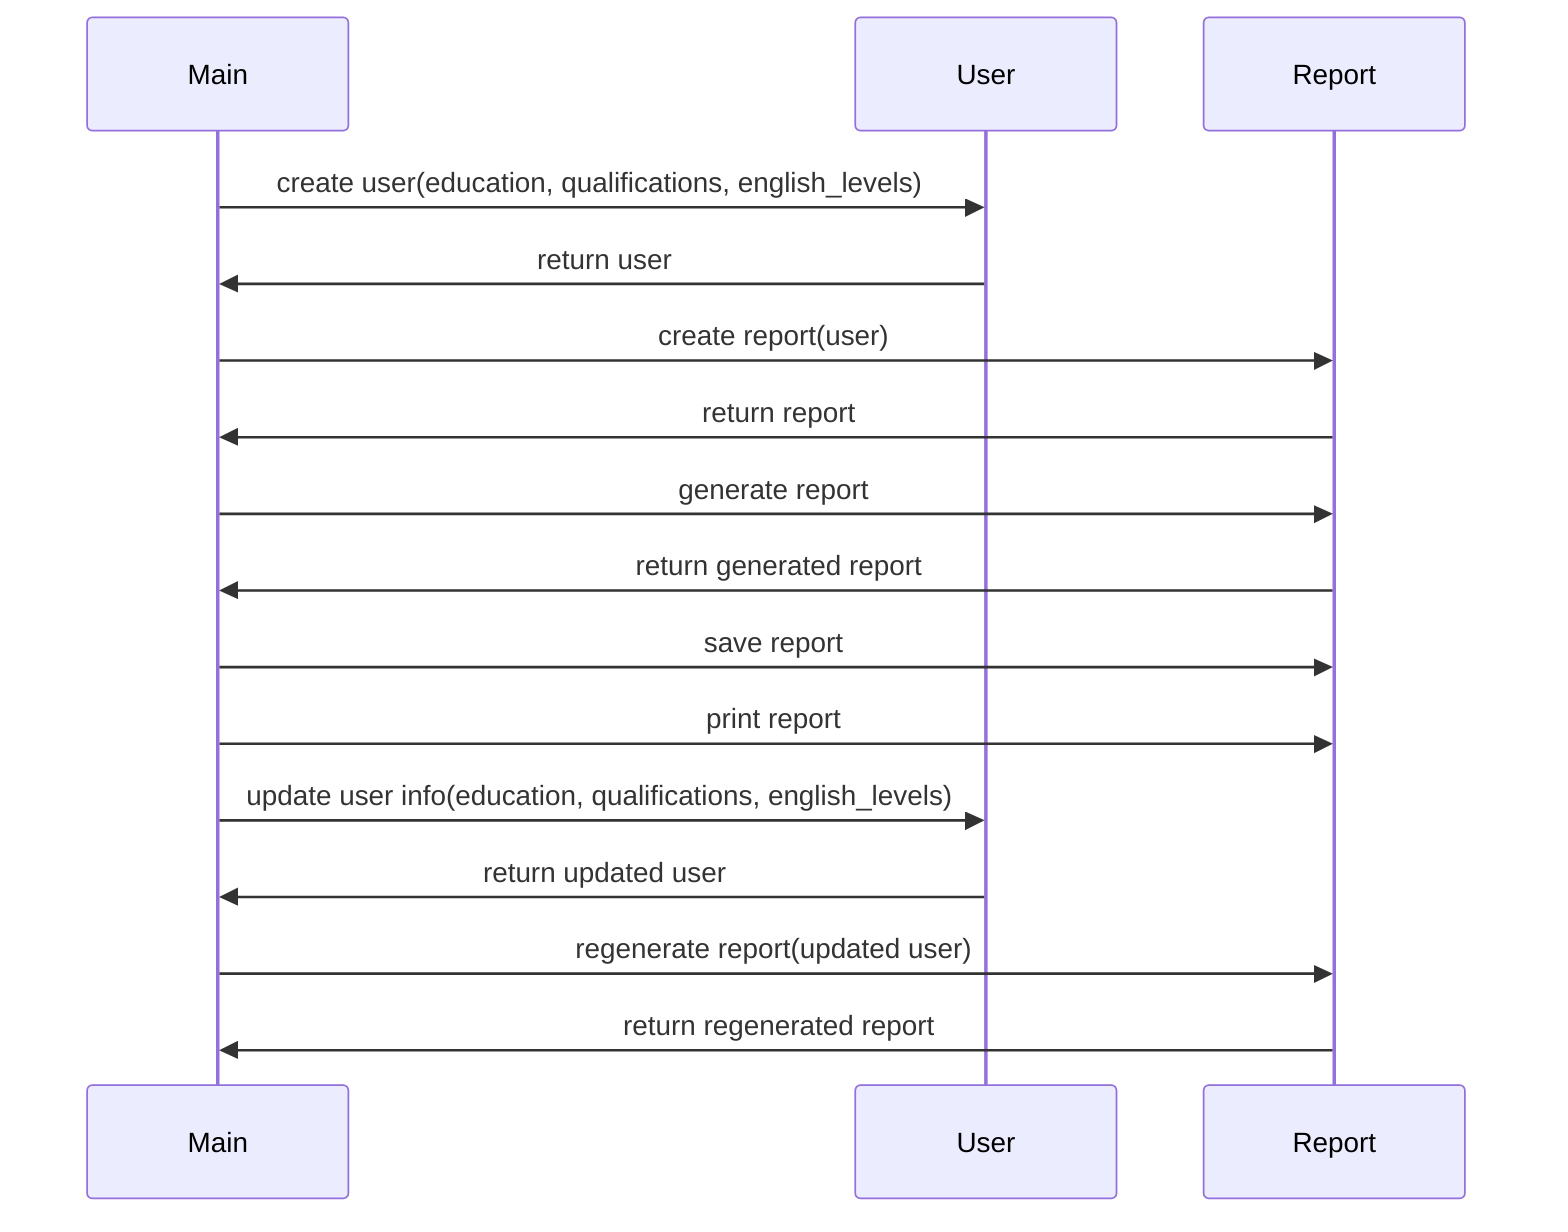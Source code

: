 sequenceDiagram
    participant M as Main
    participant U as User
    participant R as Report
    M->>U: create user(education, qualifications, english_levels)
    U->>M: return user
    M->>R: create report(user)
    R->>M: return report
    M->>R: generate report
    R->>M: return generated report
    M->>R: save report
    M->>R: print report
    M->>U: update user info(education, qualifications, english_levels)
    U->>M: return updated user
    M->>R: regenerate report(updated user)
    R->>M: return regenerated report